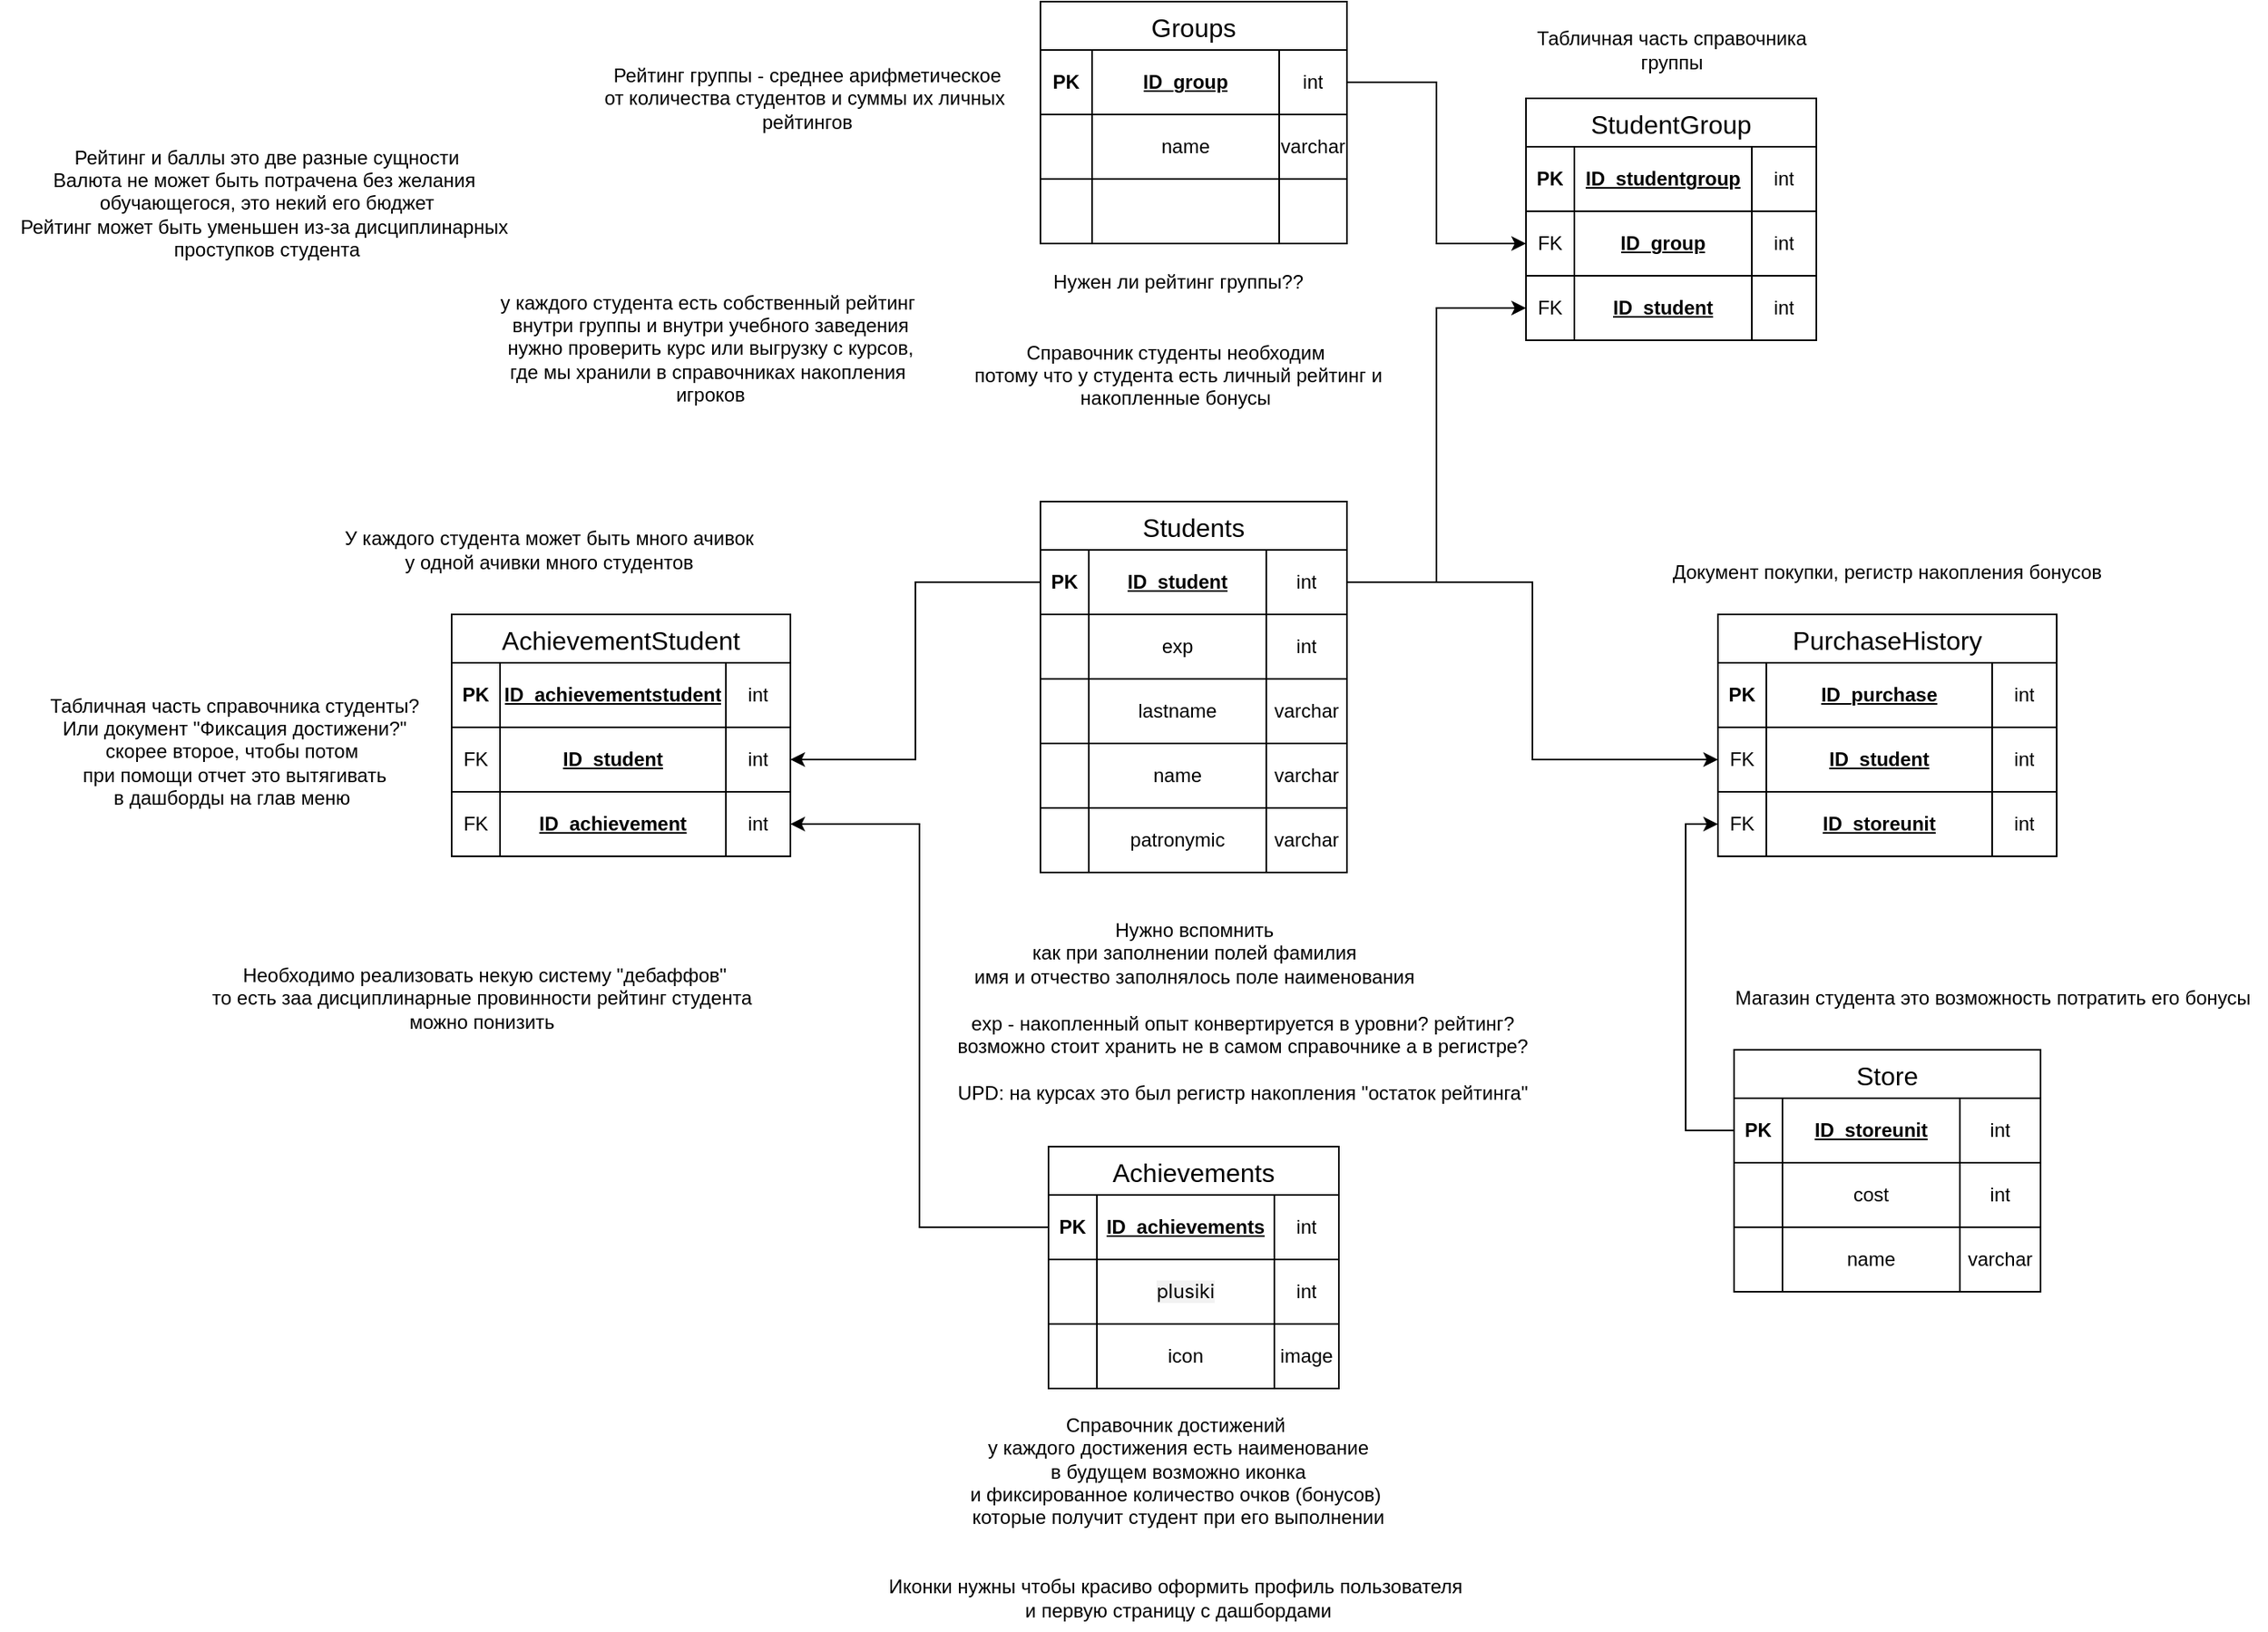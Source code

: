 <mxfile version="26.1.1">
  <diagram name="Страница — 1" id="zv6EUJRuTVwX0JuYf_Fp">
    <mxGraphModel dx="3043" dy="753" grid="1" gridSize="10" guides="1" tooltips="1" connect="1" arrows="1" fold="1" page="1" pageScale="1" pageWidth="827" pageHeight="1169" math="0" shadow="0">
      <root>
        <mxCell id="0" />
        <mxCell id="1" parent="0" />
        <mxCell id="H0oHp4eEpE__fPiEEaxZ-15" value="Нужен ли рейтинг группы??&lt;div&gt;&lt;br&gt;&lt;/div&gt;&lt;div&gt;&lt;br&gt;&lt;div&gt;Справочник студенты необходим&amp;nbsp;&lt;/div&gt;&lt;div&gt;потому что у студента есть личный рейтинг и&lt;/div&gt;&lt;div&gt;накопленные бонусы&amp;nbsp;&lt;/div&gt;&lt;/div&gt;" style="text;html=1;align=center;verticalAlign=middle;resizable=0;points=[];autosize=1;strokeColor=none;fillColor=none;" vertex="1" parent="1">
          <mxGeometry x="-980" y="210" width="280" height="100" as="geometry" />
        </mxCell>
        <mxCell id="H0oHp4eEpE__fPiEEaxZ-16" value="Нужно вспомнить&lt;br&gt;как при заполнении полей фамилия&lt;div&gt;имя и отчество заполнялось поле наименования&lt;/div&gt;" style="text;html=1;align=center;verticalAlign=middle;resizable=0;points=[];autosize=1;strokeColor=none;fillColor=none;" vertex="1" parent="1">
          <mxGeometry x="-980" y="610" width="300" height="60" as="geometry" />
        </mxCell>
        <mxCell id="H0oHp4eEpE__fPiEEaxZ-17" value="Справочник достижений&amp;nbsp;&lt;div&gt;у каждого достижения есть наименование&lt;br&gt;в будущем возможно иконка&lt;/div&gt;&lt;div&gt;и фиксированное количество очков (бонусов)&amp;nbsp;&lt;/div&gt;&lt;div&gt;которые получит студент при его выполнении&lt;/div&gt;&lt;div&gt;&lt;br&gt;&lt;/div&gt;&lt;div&gt;&lt;br&gt;&lt;/div&gt;&lt;div&gt;Иконки нужны чтобы красиво оформить профиль пользователя&amp;nbsp;&lt;br&gt;и первую страницу с дашбордами&lt;/div&gt;" style="text;html=1;align=center;verticalAlign=middle;resizable=0;points=[];autosize=1;strokeColor=none;fillColor=none;" vertex="1" parent="1">
          <mxGeometry x="-1030" y="920" width="380" height="140" as="geometry" />
        </mxCell>
        <mxCell id="H0oHp4eEpE__fPiEEaxZ-57" value="Students" style="shape=table;startSize=30;container=1;collapsible=0;childLayout=tableLayout;strokeColor=default;fontSize=16;" vertex="1" parent="1">
          <mxGeometry x="-925" y="360" width="190" height="230" as="geometry" />
        </mxCell>
        <mxCell id="H0oHp4eEpE__fPiEEaxZ-58" value="" style="shape=tableRow;horizontal=0;startSize=0;swimlaneHead=0;swimlaneBody=0;strokeColor=inherit;top=0;left=0;bottom=0;right=0;collapsible=0;dropTarget=0;fillColor=none;points=[[0,0.5],[1,0.5]];portConstraint=eastwest;fontSize=12;" vertex="1" parent="H0oHp4eEpE__fPiEEaxZ-57">
          <mxGeometry y="30" width="190" height="40" as="geometry" />
        </mxCell>
        <mxCell id="H0oHp4eEpE__fPiEEaxZ-59" value="&lt;span style=&quot;font-weight: 700;&quot;&gt;PK&lt;/span&gt;" style="shape=partialRectangle;html=1;whiteSpace=wrap;connectable=0;strokeColor=inherit;overflow=hidden;fillColor=none;top=0;left=0;bottom=0;right=0;pointerEvents=1;fontSize=12;" vertex="1" parent="H0oHp4eEpE__fPiEEaxZ-58">
          <mxGeometry width="30" height="40" as="geometry">
            <mxRectangle width="30" height="40" as="alternateBounds" />
          </mxGeometry>
        </mxCell>
        <mxCell id="H0oHp4eEpE__fPiEEaxZ-60" value="&lt;span style=&quot;font-weight: 700; text-align: left; text-decoration-line: underline;&quot;&gt;ID_student&lt;/span&gt;" style="shape=partialRectangle;html=1;whiteSpace=wrap;connectable=0;strokeColor=inherit;overflow=hidden;fillColor=none;top=0;left=0;bottom=0;right=0;pointerEvents=1;fontSize=12;" vertex="1" parent="H0oHp4eEpE__fPiEEaxZ-58">
          <mxGeometry x="30" width="110" height="40" as="geometry">
            <mxRectangle width="110" height="40" as="alternateBounds" />
          </mxGeometry>
        </mxCell>
        <mxCell id="H0oHp4eEpE__fPiEEaxZ-61" value="int" style="shape=partialRectangle;html=1;whiteSpace=wrap;connectable=0;strokeColor=inherit;overflow=hidden;fillColor=none;top=0;left=0;bottom=0;right=0;pointerEvents=1;fontSize=12;" vertex="1" parent="H0oHp4eEpE__fPiEEaxZ-58">
          <mxGeometry x="140" width="50" height="40" as="geometry">
            <mxRectangle width="50" height="40" as="alternateBounds" />
          </mxGeometry>
        </mxCell>
        <mxCell id="H0oHp4eEpE__fPiEEaxZ-62" value="" style="shape=tableRow;horizontal=0;startSize=0;swimlaneHead=0;swimlaneBody=0;strokeColor=inherit;top=0;left=0;bottom=0;right=0;collapsible=0;dropTarget=0;fillColor=none;points=[[0,0.5],[1,0.5]];portConstraint=eastwest;fontSize=12;" vertex="1" parent="H0oHp4eEpE__fPiEEaxZ-57">
          <mxGeometry y="70" width="190" height="40" as="geometry" />
        </mxCell>
        <mxCell id="H0oHp4eEpE__fPiEEaxZ-63" value="" style="shape=partialRectangle;html=1;whiteSpace=wrap;connectable=0;strokeColor=inherit;overflow=hidden;fillColor=none;top=0;left=0;bottom=0;right=0;pointerEvents=1;fontSize=12;" vertex="1" parent="H0oHp4eEpE__fPiEEaxZ-62">
          <mxGeometry width="30" height="40" as="geometry">
            <mxRectangle width="30" height="40" as="alternateBounds" />
          </mxGeometry>
        </mxCell>
        <mxCell id="H0oHp4eEpE__fPiEEaxZ-64" value="exp" style="shape=partialRectangle;html=1;whiteSpace=wrap;connectable=0;strokeColor=inherit;overflow=hidden;fillColor=none;top=0;left=0;bottom=0;right=0;pointerEvents=1;fontSize=12;" vertex="1" parent="H0oHp4eEpE__fPiEEaxZ-62">
          <mxGeometry x="30" width="110" height="40" as="geometry">
            <mxRectangle width="110" height="40" as="alternateBounds" />
          </mxGeometry>
        </mxCell>
        <mxCell id="H0oHp4eEpE__fPiEEaxZ-65" value="int" style="shape=partialRectangle;html=1;whiteSpace=wrap;connectable=0;strokeColor=inherit;overflow=hidden;fillColor=none;top=0;left=0;bottom=0;right=0;pointerEvents=1;fontSize=12;" vertex="1" parent="H0oHp4eEpE__fPiEEaxZ-62">
          <mxGeometry x="140" width="50" height="40" as="geometry">
            <mxRectangle width="50" height="40" as="alternateBounds" />
          </mxGeometry>
        </mxCell>
        <mxCell id="H0oHp4eEpE__fPiEEaxZ-66" value="" style="shape=tableRow;horizontal=0;startSize=0;swimlaneHead=0;swimlaneBody=0;strokeColor=inherit;top=0;left=0;bottom=0;right=0;collapsible=0;dropTarget=0;fillColor=none;points=[[0,0.5],[1,0.5]];portConstraint=eastwest;fontSize=12;" vertex="1" parent="H0oHp4eEpE__fPiEEaxZ-57">
          <mxGeometry y="110" width="190" height="40" as="geometry" />
        </mxCell>
        <mxCell id="H0oHp4eEpE__fPiEEaxZ-67" value="" style="shape=partialRectangle;html=1;whiteSpace=wrap;connectable=0;strokeColor=inherit;overflow=hidden;fillColor=none;top=0;left=0;bottom=0;right=0;pointerEvents=1;fontSize=12;" vertex="1" parent="H0oHp4eEpE__fPiEEaxZ-66">
          <mxGeometry width="30" height="40" as="geometry">
            <mxRectangle width="30" height="40" as="alternateBounds" />
          </mxGeometry>
        </mxCell>
        <mxCell id="H0oHp4eEpE__fPiEEaxZ-68" value="lastname" style="shape=partialRectangle;html=1;whiteSpace=wrap;connectable=0;strokeColor=inherit;overflow=hidden;fillColor=none;top=0;left=0;bottom=0;right=0;pointerEvents=1;fontSize=12;" vertex="1" parent="H0oHp4eEpE__fPiEEaxZ-66">
          <mxGeometry x="30" width="110" height="40" as="geometry">
            <mxRectangle width="110" height="40" as="alternateBounds" />
          </mxGeometry>
        </mxCell>
        <mxCell id="H0oHp4eEpE__fPiEEaxZ-69" value="varchar" style="shape=partialRectangle;html=1;whiteSpace=wrap;connectable=0;strokeColor=inherit;overflow=hidden;fillColor=none;top=0;left=0;bottom=0;right=0;pointerEvents=1;fontSize=12;" vertex="1" parent="H0oHp4eEpE__fPiEEaxZ-66">
          <mxGeometry x="140" width="50" height="40" as="geometry">
            <mxRectangle width="50" height="40" as="alternateBounds" />
          </mxGeometry>
        </mxCell>
        <mxCell id="H0oHp4eEpE__fPiEEaxZ-156" value="" style="shape=tableRow;horizontal=0;startSize=0;swimlaneHead=0;swimlaneBody=0;strokeColor=inherit;top=0;left=0;bottom=0;right=0;collapsible=0;dropTarget=0;fillColor=none;points=[[0,0.5],[1,0.5]];portConstraint=eastwest;fontSize=12;" vertex="1" parent="H0oHp4eEpE__fPiEEaxZ-57">
          <mxGeometry y="150" width="190" height="40" as="geometry" />
        </mxCell>
        <mxCell id="H0oHp4eEpE__fPiEEaxZ-157" value="" style="shape=partialRectangle;html=1;whiteSpace=wrap;connectable=0;strokeColor=inherit;overflow=hidden;fillColor=none;top=0;left=0;bottom=0;right=0;pointerEvents=1;fontSize=12;" vertex="1" parent="H0oHp4eEpE__fPiEEaxZ-156">
          <mxGeometry width="30" height="40" as="geometry">
            <mxRectangle width="30" height="40" as="alternateBounds" />
          </mxGeometry>
        </mxCell>
        <mxCell id="H0oHp4eEpE__fPiEEaxZ-158" value="name" style="shape=partialRectangle;html=1;whiteSpace=wrap;connectable=0;strokeColor=inherit;overflow=hidden;fillColor=none;top=0;left=0;bottom=0;right=0;pointerEvents=1;fontSize=12;" vertex="1" parent="H0oHp4eEpE__fPiEEaxZ-156">
          <mxGeometry x="30" width="110" height="40" as="geometry">
            <mxRectangle width="110" height="40" as="alternateBounds" />
          </mxGeometry>
        </mxCell>
        <mxCell id="H0oHp4eEpE__fPiEEaxZ-159" value="varchar" style="shape=partialRectangle;html=1;whiteSpace=wrap;connectable=0;strokeColor=inherit;overflow=hidden;fillColor=none;top=0;left=0;bottom=0;right=0;pointerEvents=1;fontSize=12;" vertex="1" parent="H0oHp4eEpE__fPiEEaxZ-156">
          <mxGeometry x="140" width="50" height="40" as="geometry">
            <mxRectangle width="50" height="40" as="alternateBounds" />
          </mxGeometry>
        </mxCell>
        <mxCell id="H0oHp4eEpE__fPiEEaxZ-177" value="" style="shape=tableRow;horizontal=0;startSize=0;swimlaneHead=0;swimlaneBody=0;strokeColor=inherit;top=0;left=0;bottom=0;right=0;collapsible=0;dropTarget=0;fillColor=none;points=[[0,0.5],[1,0.5]];portConstraint=eastwest;fontSize=12;" vertex="1" parent="H0oHp4eEpE__fPiEEaxZ-57">
          <mxGeometry y="190" width="190" height="40" as="geometry" />
        </mxCell>
        <mxCell id="H0oHp4eEpE__fPiEEaxZ-178" value="" style="shape=partialRectangle;html=1;whiteSpace=wrap;connectable=0;strokeColor=inherit;overflow=hidden;fillColor=none;top=0;left=0;bottom=0;right=0;pointerEvents=1;fontSize=12;" vertex="1" parent="H0oHp4eEpE__fPiEEaxZ-177">
          <mxGeometry width="30" height="40" as="geometry">
            <mxRectangle width="30" height="40" as="alternateBounds" />
          </mxGeometry>
        </mxCell>
        <mxCell id="H0oHp4eEpE__fPiEEaxZ-179" value="patronymic" style="shape=partialRectangle;html=1;whiteSpace=wrap;connectable=0;strokeColor=inherit;overflow=hidden;fillColor=none;top=0;left=0;bottom=0;right=0;pointerEvents=1;fontSize=12;" vertex="1" parent="H0oHp4eEpE__fPiEEaxZ-177">
          <mxGeometry x="30" width="110" height="40" as="geometry">
            <mxRectangle width="110" height="40" as="alternateBounds" />
          </mxGeometry>
        </mxCell>
        <mxCell id="H0oHp4eEpE__fPiEEaxZ-180" value="varchar" style="shape=partialRectangle;html=1;whiteSpace=wrap;connectable=0;strokeColor=inherit;overflow=hidden;fillColor=none;top=0;left=0;bottom=0;right=0;pointerEvents=1;fontSize=12;" vertex="1" parent="H0oHp4eEpE__fPiEEaxZ-177">
          <mxGeometry x="140" width="50" height="40" as="geometry">
            <mxRectangle width="50" height="40" as="alternateBounds" />
          </mxGeometry>
        </mxCell>
        <mxCell id="H0oHp4eEpE__fPiEEaxZ-74" value="Groups" style="shape=table;startSize=30;container=1;collapsible=0;childLayout=tableLayout;strokeColor=default;fontSize=16;" vertex="1" parent="1">
          <mxGeometry x="-925" y="50" width="190" height="150" as="geometry" />
        </mxCell>
        <mxCell id="H0oHp4eEpE__fPiEEaxZ-75" value="" style="shape=tableRow;horizontal=0;startSize=0;swimlaneHead=0;swimlaneBody=0;strokeColor=inherit;top=0;left=0;bottom=0;right=0;collapsible=0;dropTarget=0;fillColor=none;points=[[0,0.5],[1,0.5]];portConstraint=eastwest;fontSize=12;" vertex="1" parent="H0oHp4eEpE__fPiEEaxZ-74">
          <mxGeometry y="30" width="190" height="40" as="geometry" />
        </mxCell>
        <mxCell id="H0oHp4eEpE__fPiEEaxZ-76" value="&lt;span style=&quot;font-weight: 700;&quot;&gt;PK&lt;/span&gt;" style="shape=partialRectangle;html=1;whiteSpace=wrap;connectable=0;strokeColor=inherit;overflow=hidden;fillColor=none;top=0;left=0;bottom=0;right=0;pointerEvents=1;fontSize=12;" vertex="1" parent="H0oHp4eEpE__fPiEEaxZ-75">
          <mxGeometry width="32" height="40" as="geometry">
            <mxRectangle width="32" height="40" as="alternateBounds" />
          </mxGeometry>
        </mxCell>
        <mxCell id="H0oHp4eEpE__fPiEEaxZ-77" value="&lt;span style=&quot;font-weight: 700; text-align: left; text-decoration-line: underline;&quot;&gt;ID_&lt;/span&gt;&lt;span&gt;&lt;b&gt;&lt;u&gt;group&lt;/u&gt;&lt;/b&gt;&lt;/span&gt;" style="shape=partialRectangle;html=1;whiteSpace=wrap;connectable=0;strokeColor=inherit;overflow=hidden;fillColor=none;top=0;left=0;bottom=0;right=0;pointerEvents=1;fontSize=12;" vertex="1" parent="H0oHp4eEpE__fPiEEaxZ-75">
          <mxGeometry x="32" width="116" height="40" as="geometry">
            <mxRectangle width="116" height="40" as="alternateBounds" />
          </mxGeometry>
        </mxCell>
        <mxCell id="H0oHp4eEpE__fPiEEaxZ-78" value="int" style="shape=partialRectangle;html=1;whiteSpace=wrap;connectable=0;strokeColor=inherit;overflow=hidden;fillColor=none;top=0;left=0;bottom=0;right=0;pointerEvents=1;fontSize=12;" vertex="1" parent="H0oHp4eEpE__fPiEEaxZ-75">
          <mxGeometry x="148" width="42" height="40" as="geometry">
            <mxRectangle width="42" height="40" as="alternateBounds" />
          </mxGeometry>
        </mxCell>
        <mxCell id="H0oHp4eEpE__fPiEEaxZ-79" value="" style="shape=tableRow;horizontal=0;startSize=0;swimlaneHead=0;swimlaneBody=0;strokeColor=inherit;top=0;left=0;bottom=0;right=0;collapsible=0;dropTarget=0;fillColor=none;points=[[0,0.5],[1,0.5]];portConstraint=eastwest;fontSize=12;" vertex="1" parent="H0oHp4eEpE__fPiEEaxZ-74">
          <mxGeometry y="70" width="190" height="40" as="geometry" />
        </mxCell>
        <mxCell id="H0oHp4eEpE__fPiEEaxZ-80" value="" style="shape=partialRectangle;html=1;whiteSpace=wrap;connectable=0;strokeColor=inherit;overflow=hidden;fillColor=none;top=0;left=0;bottom=0;right=0;pointerEvents=1;fontSize=12;" vertex="1" parent="H0oHp4eEpE__fPiEEaxZ-79">
          <mxGeometry width="32" height="40" as="geometry">
            <mxRectangle width="32" height="40" as="alternateBounds" />
          </mxGeometry>
        </mxCell>
        <mxCell id="H0oHp4eEpE__fPiEEaxZ-81" value="name" style="shape=partialRectangle;html=1;whiteSpace=wrap;connectable=0;strokeColor=inherit;overflow=hidden;fillColor=none;top=0;left=0;bottom=0;right=0;pointerEvents=1;fontSize=12;" vertex="1" parent="H0oHp4eEpE__fPiEEaxZ-79">
          <mxGeometry x="32" width="116" height="40" as="geometry">
            <mxRectangle width="116" height="40" as="alternateBounds" />
          </mxGeometry>
        </mxCell>
        <mxCell id="H0oHp4eEpE__fPiEEaxZ-82" value="varchar" style="shape=partialRectangle;html=1;whiteSpace=wrap;connectable=0;strokeColor=inherit;overflow=hidden;fillColor=none;top=0;left=0;bottom=0;right=0;pointerEvents=1;fontSize=12;" vertex="1" parent="H0oHp4eEpE__fPiEEaxZ-79">
          <mxGeometry x="148" width="42" height="40" as="geometry">
            <mxRectangle width="42" height="40" as="alternateBounds" />
          </mxGeometry>
        </mxCell>
        <mxCell id="H0oHp4eEpE__fPiEEaxZ-83" value="" style="shape=tableRow;horizontal=0;startSize=0;swimlaneHead=0;swimlaneBody=0;strokeColor=inherit;top=0;left=0;bottom=0;right=0;collapsible=0;dropTarget=0;fillColor=none;points=[[0,0.5],[1,0.5]];portConstraint=eastwest;fontSize=12;" vertex="1" parent="H0oHp4eEpE__fPiEEaxZ-74">
          <mxGeometry y="110" width="190" height="40" as="geometry" />
        </mxCell>
        <mxCell id="H0oHp4eEpE__fPiEEaxZ-84" value="" style="shape=partialRectangle;html=1;whiteSpace=wrap;connectable=0;strokeColor=inherit;overflow=hidden;fillColor=none;top=0;left=0;bottom=0;right=0;pointerEvents=1;fontSize=12;" vertex="1" parent="H0oHp4eEpE__fPiEEaxZ-83">
          <mxGeometry width="32" height="40" as="geometry">
            <mxRectangle width="32" height="40" as="alternateBounds" />
          </mxGeometry>
        </mxCell>
        <mxCell id="H0oHp4eEpE__fPiEEaxZ-85" value="" style="shape=partialRectangle;html=1;whiteSpace=wrap;connectable=0;strokeColor=inherit;overflow=hidden;fillColor=none;top=0;left=0;bottom=0;right=0;pointerEvents=1;fontSize=12;" vertex="1" parent="H0oHp4eEpE__fPiEEaxZ-83">
          <mxGeometry x="32" width="116" height="40" as="geometry">
            <mxRectangle width="116" height="40" as="alternateBounds" />
          </mxGeometry>
        </mxCell>
        <mxCell id="H0oHp4eEpE__fPiEEaxZ-86" value="" style="shape=partialRectangle;html=1;whiteSpace=wrap;connectable=0;strokeColor=inherit;overflow=hidden;fillColor=none;top=0;left=0;bottom=0;right=0;pointerEvents=1;fontSize=12;" vertex="1" parent="H0oHp4eEpE__fPiEEaxZ-83">
          <mxGeometry x="148" width="42" height="40" as="geometry">
            <mxRectangle width="42" height="40" as="alternateBounds" />
          </mxGeometry>
        </mxCell>
        <mxCell id="H0oHp4eEpE__fPiEEaxZ-88" value="StudentGroup" style="shape=table;startSize=30;container=1;collapsible=0;childLayout=tableLayout;strokeColor=default;fontSize=16;" vertex="1" parent="1">
          <mxGeometry x="-624" y="110" width="180" height="150" as="geometry" />
        </mxCell>
        <mxCell id="H0oHp4eEpE__fPiEEaxZ-89" value="" style="shape=tableRow;horizontal=0;startSize=0;swimlaneHead=0;swimlaneBody=0;strokeColor=inherit;top=0;left=0;bottom=0;right=0;collapsible=0;dropTarget=0;fillColor=none;points=[[0,0.5],[1,0.5]];portConstraint=eastwest;fontSize=12;" vertex="1" parent="H0oHp4eEpE__fPiEEaxZ-88">
          <mxGeometry y="30" width="180" height="40" as="geometry" />
        </mxCell>
        <mxCell id="H0oHp4eEpE__fPiEEaxZ-90" value="&lt;span style=&quot;font-weight: 700;&quot;&gt;PK&lt;/span&gt;" style="shape=partialRectangle;html=1;whiteSpace=wrap;connectable=0;strokeColor=inherit;overflow=hidden;fillColor=none;top=0;left=0;bottom=0;right=0;pointerEvents=1;fontSize=12;" vertex="1" parent="H0oHp4eEpE__fPiEEaxZ-89">
          <mxGeometry width="30" height="40" as="geometry">
            <mxRectangle width="30" height="40" as="alternateBounds" />
          </mxGeometry>
        </mxCell>
        <mxCell id="H0oHp4eEpE__fPiEEaxZ-91" value="&lt;span style=&quot;font-weight: 700; text-align: left; text-decoration-line: underline;&quot;&gt;ID_student&lt;/span&gt;&lt;span&gt;&lt;b&gt;&lt;u&gt;group&lt;/u&gt;&lt;/b&gt;&lt;/span&gt;" style="shape=partialRectangle;html=1;whiteSpace=wrap;connectable=0;strokeColor=inherit;overflow=hidden;fillColor=none;top=0;left=0;bottom=0;right=0;pointerEvents=1;fontSize=12;" vertex="1" parent="H0oHp4eEpE__fPiEEaxZ-89">
          <mxGeometry x="30" width="110" height="40" as="geometry">
            <mxRectangle width="110" height="40" as="alternateBounds" />
          </mxGeometry>
        </mxCell>
        <mxCell id="H0oHp4eEpE__fPiEEaxZ-92" value="int" style="shape=partialRectangle;html=1;whiteSpace=wrap;connectable=0;strokeColor=inherit;overflow=hidden;fillColor=none;top=0;left=0;bottom=0;right=0;pointerEvents=1;fontSize=12;" vertex="1" parent="H0oHp4eEpE__fPiEEaxZ-89">
          <mxGeometry x="140" width="40" height="40" as="geometry">
            <mxRectangle width="40" height="40" as="alternateBounds" />
          </mxGeometry>
        </mxCell>
        <mxCell id="H0oHp4eEpE__fPiEEaxZ-93" value="" style="shape=tableRow;horizontal=0;startSize=0;swimlaneHead=0;swimlaneBody=0;strokeColor=inherit;top=0;left=0;bottom=0;right=0;collapsible=0;dropTarget=0;fillColor=none;points=[[0,0.5],[1,0.5]];portConstraint=eastwest;fontSize=12;" vertex="1" parent="H0oHp4eEpE__fPiEEaxZ-88">
          <mxGeometry y="70" width="180" height="40" as="geometry" />
        </mxCell>
        <mxCell id="H0oHp4eEpE__fPiEEaxZ-94" value="FK" style="shape=partialRectangle;html=1;whiteSpace=wrap;connectable=0;strokeColor=inherit;overflow=hidden;fillColor=none;top=0;left=0;bottom=0;right=0;pointerEvents=1;fontSize=12;" vertex="1" parent="H0oHp4eEpE__fPiEEaxZ-93">
          <mxGeometry width="30" height="40" as="geometry">
            <mxRectangle width="30" height="40" as="alternateBounds" />
          </mxGeometry>
        </mxCell>
        <mxCell id="H0oHp4eEpE__fPiEEaxZ-95" value="&lt;span style=&quot;text-decoration-line: underline; font-weight: 700; text-align: left;&quot;&gt;ID_&lt;/span&gt;&lt;span&gt;&lt;b&gt;&lt;u&gt;group&lt;/u&gt;&lt;/b&gt;&lt;/span&gt;" style="shape=partialRectangle;html=1;whiteSpace=wrap;connectable=0;strokeColor=inherit;overflow=hidden;fillColor=none;top=0;left=0;bottom=0;right=0;pointerEvents=1;fontSize=12;" vertex="1" parent="H0oHp4eEpE__fPiEEaxZ-93">
          <mxGeometry x="30" width="110" height="40" as="geometry">
            <mxRectangle width="110" height="40" as="alternateBounds" />
          </mxGeometry>
        </mxCell>
        <mxCell id="H0oHp4eEpE__fPiEEaxZ-96" value="int" style="shape=partialRectangle;html=1;whiteSpace=wrap;connectable=0;strokeColor=inherit;overflow=hidden;fillColor=none;top=0;left=0;bottom=0;right=0;pointerEvents=1;fontSize=12;" vertex="1" parent="H0oHp4eEpE__fPiEEaxZ-93">
          <mxGeometry x="140" width="40" height="40" as="geometry">
            <mxRectangle width="40" height="40" as="alternateBounds" />
          </mxGeometry>
        </mxCell>
        <mxCell id="H0oHp4eEpE__fPiEEaxZ-97" value="" style="shape=tableRow;horizontal=0;startSize=0;swimlaneHead=0;swimlaneBody=0;strokeColor=inherit;top=0;left=0;bottom=0;right=0;collapsible=0;dropTarget=0;fillColor=none;points=[[0,0.5],[1,0.5]];portConstraint=eastwest;fontSize=12;" vertex="1" parent="H0oHp4eEpE__fPiEEaxZ-88">
          <mxGeometry y="110" width="180" height="40" as="geometry" />
        </mxCell>
        <mxCell id="H0oHp4eEpE__fPiEEaxZ-98" value="FK" style="shape=partialRectangle;html=1;whiteSpace=wrap;connectable=0;strokeColor=inherit;overflow=hidden;fillColor=none;top=0;left=0;bottom=0;right=0;pointerEvents=1;fontSize=12;" vertex="1" parent="H0oHp4eEpE__fPiEEaxZ-97">
          <mxGeometry width="30" height="40" as="geometry">
            <mxRectangle width="30" height="40" as="alternateBounds" />
          </mxGeometry>
        </mxCell>
        <mxCell id="H0oHp4eEpE__fPiEEaxZ-99" value="&lt;span style=&quot;font-weight: 700; text-align: left; text-decoration-line: underline;&quot;&gt;ID_student&lt;/span&gt;" style="shape=partialRectangle;html=1;whiteSpace=wrap;connectable=0;strokeColor=inherit;overflow=hidden;fillColor=none;top=0;left=0;bottom=0;right=0;pointerEvents=1;fontSize=12;" vertex="1" parent="H0oHp4eEpE__fPiEEaxZ-97">
          <mxGeometry x="30" width="110" height="40" as="geometry">
            <mxRectangle width="110" height="40" as="alternateBounds" />
          </mxGeometry>
        </mxCell>
        <mxCell id="H0oHp4eEpE__fPiEEaxZ-100" value="int" style="shape=partialRectangle;html=1;whiteSpace=wrap;connectable=0;strokeColor=inherit;overflow=hidden;fillColor=none;top=0;left=0;bottom=0;right=0;pointerEvents=1;fontSize=12;" vertex="1" parent="H0oHp4eEpE__fPiEEaxZ-97">
          <mxGeometry x="140" width="40" height="40" as="geometry">
            <mxRectangle width="40" height="40" as="alternateBounds" />
          </mxGeometry>
        </mxCell>
        <mxCell id="H0oHp4eEpE__fPiEEaxZ-102" value="Achievements" style="shape=table;startSize=30;container=1;collapsible=0;childLayout=tableLayout;strokeColor=default;fontSize=16;" vertex="1" parent="1">
          <mxGeometry x="-920" y="760" width="180" height="150" as="geometry" />
        </mxCell>
        <mxCell id="H0oHp4eEpE__fPiEEaxZ-103" value="" style="shape=tableRow;horizontal=0;startSize=0;swimlaneHead=0;swimlaneBody=0;strokeColor=inherit;top=0;left=0;bottom=0;right=0;collapsible=0;dropTarget=0;fillColor=none;points=[[0,0.5],[1,0.5]];portConstraint=eastwest;fontSize=12;" vertex="1" parent="H0oHp4eEpE__fPiEEaxZ-102">
          <mxGeometry y="30" width="180" height="40" as="geometry" />
        </mxCell>
        <mxCell id="H0oHp4eEpE__fPiEEaxZ-104" value="&lt;span style=&quot;font-weight: 700;&quot;&gt;PK&lt;/span&gt;" style="shape=partialRectangle;html=1;whiteSpace=wrap;connectable=0;strokeColor=inherit;overflow=hidden;fillColor=none;top=0;left=0;bottom=0;right=0;pointerEvents=1;fontSize=12;" vertex="1" parent="H0oHp4eEpE__fPiEEaxZ-103">
          <mxGeometry width="30" height="40" as="geometry">
            <mxRectangle width="30" height="40" as="alternateBounds" />
          </mxGeometry>
        </mxCell>
        <mxCell id="H0oHp4eEpE__fPiEEaxZ-105" value="&lt;span style=&quot;font-weight: 700; text-align: left; text-decoration-line: underline;&quot;&gt;ID_achievements&lt;/span&gt;" style="shape=partialRectangle;html=1;whiteSpace=wrap;connectable=0;strokeColor=inherit;overflow=hidden;fillColor=none;top=0;left=0;bottom=0;right=0;pointerEvents=1;fontSize=12;" vertex="1" parent="H0oHp4eEpE__fPiEEaxZ-103">
          <mxGeometry x="30" width="110" height="40" as="geometry">
            <mxRectangle width="110" height="40" as="alternateBounds" />
          </mxGeometry>
        </mxCell>
        <mxCell id="H0oHp4eEpE__fPiEEaxZ-106" value="int" style="shape=partialRectangle;html=1;whiteSpace=wrap;connectable=0;strokeColor=inherit;overflow=hidden;fillColor=none;top=0;left=0;bottom=0;right=0;pointerEvents=1;fontSize=12;" vertex="1" parent="H0oHp4eEpE__fPiEEaxZ-103">
          <mxGeometry x="140" width="40" height="40" as="geometry">
            <mxRectangle width="40" height="40" as="alternateBounds" />
          </mxGeometry>
        </mxCell>
        <mxCell id="H0oHp4eEpE__fPiEEaxZ-107" value="" style="shape=tableRow;horizontal=0;startSize=0;swimlaneHead=0;swimlaneBody=0;strokeColor=inherit;top=0;left=0;bottom=0;right=0;collapsible=0;dropTarget=0;fillColor=none;points=[[0,0.5],[1,0.5]];portConstraint=eastwest;fontSize=12;" vertex="1" parent="H0oHp4eEpE__fPiEEaxZ-102">
          <mxGeometry y="70" width="180" height="40" as="geometry" />
        </mxCell>
        <mxCell id="H0oHp4eEpE__fPiEEaxZ-108" value="" style="shape=partialRectangle;html=1;whiteSpace=wrap;connectable=0;strokeColor=inherit;overflow=hidden;fillColor=none;top=0;left=0;bottom=0;right=0;pointerEvents=1;fontSize=12;" vertex="1" parent="H0oHp4eEpE__fPiEEaxZ-107">
          <mxGeometry width="30" height="40" as="geometry">
            <mxRectangle width="30" height="40" as="alternateBounds" />
          </mxGeometry>
        </mxCell>
        <mxCell id="H0oHp4eEpE__fPiEEaxZ-109" value="&lt;span style=&quot;font-family: &amp;quot;YS Text&amp;quot;, -apple-system, BlinkMacSystemFont, Arial, Helvetica, sans-serif; text-align: start; white-space-collapse: preserve; background-color: rgba(0, 0, 0, 0.05);&quot;&gt;plusiki&lt;/span&gt;" style="shape=partialRectangle;html=1;whiteSpace=wrap;connectable=0;strokeColor=inherit;overflow=hidden;fillColor=none;top=0;left=0;bottom=0;right=0;pointerEvents=1;fontSize=12;" vertex="1" parent="H0oHp4eEpE__fPiEEaxZ-107">
          <mxGeometry x="30" width="110" height="40" as="geometry">
            <mxRectangle width="110" height="40" as="alternateBounds" />
          </mxGeometry>
        </mxCell>
        <mxCell id="H0oHp4eEpE__fPiEEaxZ-110" value="int" style="shape=partialRectangle;html=1;whiteSpace=wrap;connectable=0;strokeColor=inherit;overflow=hidden;fillColor=none;top=0;left=0;bottom=0;right=0;pointerEvents=1;fontSize=12;" vertex="1" parent="H0oHp4eEpE__fPiEEaxZ-107">
          <mxGeometry x="140" width="40" height="40" as="geometry">
            <mxRectangle width="40" height="40" as="alternateBounds" />
          </mxGeometry>
        </mxCell>
        <mxCell id="H0oHp4eEpE__fPiEEaxZ-111" value="" style="shape=tableRow;horizontal=0;startSize=0;swimlaneHead=0;swimlaneBody=0;strokeColor=inherit;top=0;left=0;bottom=0;right=0;collapsible=0;dropTarget=0;fillColor=none;points=[[0,0.5],[1,0.5]];portConstraint=eastwest;fontSize=12;" vertex="1" parent="H0oHp4eEpE__fPiEEaxZ-102">
          <mxGeometry y="110" width="180" height="40" as="geometry" />
        </mxCell>
        <mxCell id="H0oHp4eEpE__fPiEEaxZ-112" value="" style="shape=partialRectangle;html=1;whiteSpace=wrap;connectable=0;strokeColor=inherit;overflow=hidden;fillColor=none;top=0;left=0;bottom=0;right=0;pointerEvents=1;fontSize=12;" vertex="1" parent="H0oHp4eEpE__fPiEEaxZ-111">
          <mxGeometry width="30" height="40" as="geometry">
            <mxRectangle width="30" height="40" as="alternateBounds" />
          </mxGeometry>
        </mxCell>
        <mxCell id="H0oHp4eEpE__fPiEEaxZ-113" value="icon" style="shape=partialRectangle;html=1;whiteSpace=wrap;connectable=0;strokeColor=inherit;overflow=hidden;fillColor=none;top=0;left=0;bottom=0;right=0;pointerEvents=1;fontSize=12;" vertex="1" parent="H0oHp4eEpE__fPiEEaxZ-111">
          <mxGeometry x="30" width="110" height="40" as="geometry">
            <mxRectangle width="110" height="40" as="alternateBounds" />
          </mxGeometry>
        </mxCell>
        <mxCell id="H0oHp4eEpE__fPiEEaxZ-114" value="image" style="shape=partialRectangle;html=1;whiteSpace=wrap;connectable=0;strokeColor=inherit;overflow=hidden;fillColor=none;top=0;left=0;bottom=0;right=0;pointerEvents=1;fontSize=12;" vertex="1" parent="H0oHp4eEpE__fPiEEaxZ-111">
          <mxGeometry x="140" width="40" height="40" as="geometry">
            <mxRectangle width="40" height="40" as="alternateBounds" />
          </mxGeometry>
        </mxCell>
        <mxCell id="H0oHp4eEpE__fPiEEaxZ-115" style="edgeStyle=orthogonalEdgeStyle;rounded=0;orthogonalLoop=1;jettySize=auto;html=1;exitX=1;exitY=0.5;exitDx=0;exitDy=0;entryX=0;entryY=0.5;entryDx=0;entryDy=0;" edge="1" parent="1" source="H0oHp4eEpE__fPiEEaxZ-58" target="H0oHp4eEpE__fPiEEaxZ-97">
          <mxGeometry relative="1" as="geometry" />
        </mxCell>
        <mxCell id="H0oHp4eEpE__fPiEEaxZ-116" style="edgeStyle=orthogonalEdgeStyle;rounded=0;orthogonalLoop=1;jettySize=auto;html=1;exitX=1;exitY=0.5;exitDx=0;exitDy=0;entryX=0;entryY=0.5;entryDx=0;entryDy=0;" edge="1" parent="1" source="H0oHp4eEpE__fPiEEaxZ-75" target="H0oHp4eEpE__fPiEEaxZ-93">
          <mxGeometry relative="1" as="geometry" />
        </mxCell>
        <mxCell id="H0oHp4eEpE__fPiEEaxZ-117" value="AchievementStudent" style="shape=table;startSize=30;container=1;collapsible=0;childLayout=tableLayout;strokeColor=default;fontSize=16;" vertex="1" parent="1">
          <mxGeometry x="-1290" y="430" width="210" height="150" as="geometry" />
        </mxCell>
        <mxCell id="H0oHp4eEpE__fPiEEaxZ-118" value="" style="shape=tableRow;horizontal=0;startSize=0;swimlaneHead=0;swimlaneBody=0;strokeColor=inherit;top=0;left=0;bottom=0;right=0;collapsible=0;dropTarget=0;fillColor=none;points=[[0,0.5],[1,0.5]];portConstraint=eastwest;fontSize=12;" vertex="1" parent="H0oHp4eEpE__fPiEEaxZ-117">
          <mxGeometry y="30" width="210" height="40" as="geometry" />
        </mxCell>
        <mxCell id="H0oHp4eEpE__fPiEEaxZ-119" value="&lt;span style=&quot;font-weight: 700;&quot;&gt;PK&lt;/span&gt;" style="shape=partialRectangle;html=1;whiteSpace=wrap;connectable=0;strokeColor=inherit;overflow=hidden;fillColor=none;top=0;left=0;bottom=0;right=0;pointerEvents=1;fontSize=12;" vertex="1" parent="H0oHp4eEpE__fPiEEaxZ-118">
          <mxGeometry width="30" height="40" as="geometry">
            <mxRectangle width="30" height="40" as="alternateBounds" />
          </mxGeometry>
        </mxCell>
        <mxCell id="H0oHp4eEpE__fPiEEaxZ-120" value="&lt;span style=&quot;font-weight: 700; text-align: left; text-decoration-line: underline;&quot;&gt;ID_achievementstudent&lt;/span&gt;" style="shape=partialRectangle;html=1;whiteSpace=wrap;connectable=0;strokeColor=inherit;overflow=hidden;fillColor=none;top=0;left=0;bottom=0;right=0;pointerEvents=1;fontSize=12;" vertex="1" parent="H0oHp4eEpE__fPiEEaxZ-118">
          <mxGeometry x="30" width="140" height="40" as="geometry">
            <mxRectangle width="140" height="40" as="alternateBounds" />
          </mxGeometry>
        </mxCell>
        <mxCell id="H0oHp4eEpE__fPiEEaxZ-121" value="int" style="shape=partialRectangle;html=1;whiteSpace=wrap;connectable=0;strokeColor=inherit;overflow=hidden;fillColor=none;top=0;left=0;bottom=0;right=0;pointerEvents=1;fontSize=12;" vertex="1" parent="H0oHp4eEpE__fPiEEaxZ-118">
          <mxGeometry x="170" width="40" height="40" as="geometry">
            <mxRectangle width="40" height="40" as="alternateBounds" />
          </mxGeometry>
        </mxCell>
        <mxCell id="H0oHp4eEpE__fPiEEaxZ-122" value="" style="shape=tableRow;horizontal=0;startSize=0;swimlaneHead=0;swimlaneBody=0;strokeColor=inherit;top=0;left=0;bottom=0;right=0;collapsible=0;dropTarget=0;fillColor=none;points=[[0,0.5],[1,0.5]];portConstraint=eastwest;fontSize=12;" vertex="1" parent="H0oHp4eEpE__fPiEEaxZ-117">
          <mxGeometry y="70" width="210" height="40" as="geometry" />
        </mxCell>
        <mxCell id="H0oHp4eEpE__fPiEEaxZ-123" value="FK" style="shape=partialRectangle;html=1;whiteSpace=wrap;connectable=0;strokeColor=inherit;overflow=hidden;fillColor=none;top=0;left=0;bottom=0;right=0;pointerEvents=1;fontSize=12;" vertex="1" parent="H0oHp4eEpE__fPiEEaxZ-122">
          <mxGeometry width="30" height="40" as="geometry">
            <mxRectangle width="30" height="40" as="alternateBounds" />
          </mxGeometry>
        </mxCell>
        <mxCell id="H0oHp4eEpE__fPiEEaxZ-124" value="&lt;span style=&quot;font-weight: 700; text-align: left; text-decoration-line: underline;&quot;&gt;ID_student&lt;/span&gt;" style="shape=partialRectangle;html=1;whiteSpace=wrap;connectable=0;strokeColor=inherit;overflow=hidden;fillColor=none;top=0;left=0;bottom=0;right=0;pointerEvents=1;fontSize=12;" vertex="1" parent="H0oHp4eEpE__fPiEEaxZ-122">
          <mxGeometry x="30" width="140" height="40" as="geometry">
            <mxRectangle width="140" height="40" as="alternateBounds" />
          </mxGeometry>
        </mxCell>
        <mxCell id="H0oHp4eEpE__fPiEEaxZ-125" value="int" style="shape=partialRectangle;html=1;whiteSpace=wrap;connectable=0;strokeColor=inherit;overflow=hidden;fillColor=none;top=0;left=0;bottom=0;right=0;pointerEvents=1;fontSize=12;" vertex="1" parent="H0oHp4eEpE__fPiEEaxZ-122">
          <mxGeometry x="170" width="40" height="40" as="geometry">
            <mxRectangle width="40" height="40" as="alternateBounds" />
          </mxGeometry>
        </mxCell>
        <mxCell id="H0oHp4eEpE__fPiEEaxZ-126" value="" style="shape=tableRow;horizontal=0;startSize=0;swimlaneHead=0;swimlaneBody=0;strokeColor=inherit;top=0;left=0;bottom=0;right=0;collapsible=0;dropTarget=0;fillColor=none;points=[[0,0.5],[1,0.5]];portConstraint=eastwest;fontSize=12;" vertex="1" parent="H0oHp4eEpE__fPiEEaxZ-117">
          <mxGeometry y="110" width="210" height="40" as="geometry" />
        </mxCell>
        <mxCell id="H0oHp4eEpE__fPiEEaxZ-127" value="FK" style="shape=partialRectangle;html=1;whiteSpace=wrap;connectable=0;strokeColor=inherit;overflow=hidden;fillColor=none;top=0;left=0;bottom=0;right=0;pointerEvents=1;fontSize=12;" vertex="1" parent="H0oHp4eEpE__fPiEEaxZ-126">
          <mxGeometry width="30" height="40" as="geometry">
            <mxRectangle width="30" height="40" as="alternateBounds" />
          </mxGeometry>
        </mxCell>
        <mxCell id="H0oHp4eEpE__fPiEEaxZ-128" value="&lt;span style=&quot;font-weight: 700; text-align: left; text-decoration-line: underline;&quot;&gt;ID_achievement&lt;/span&gt;" style="shape=partialRectangle;html=1;whiteSpace=wrap;connectable=0;strokeColor=inherit;overflow=hidden;fillColor=none;top=0;left=0;bottom=0;right=0;pointerEvents=1;fontSize=12;" vertex="1" parent="H0oHp4eEpE__fPiEEaxZ-126">
          <mxGeometry x="30" width="140" height="40" as="geometry">
            <mxRectangle width="140" height="40" as="alternateBounds" />
          </mxGeometry>
        </mxCell>
        <mxCell id="H0oHp4eEpE__fPiEEaxZ-129" value="int" style="shape=partialRectangle;html=1;whiteSpace=wrap;connectable=0;strokeColor=inherit;overflow=hidden;fillColor=none;top=0;left=0;bottom=0;right=0;pointerEvents=1;fontSize=12;" vertex="1" parent="H0oHp4eEpE__fPiEEaxZ-126">
          <mxGeometry x="170" width="40" height="40" as="geometry">
            <mxRectangle width="40" height="40" as="alternateBounds" />
          </mxGeometry>
        </mxCell>
        <mxCell id="H0oHp4eEpE__fPiEEaxZ-130" style="edgeStyle=orthogonalEdgeStyle;rounded=0;orthogonalLoop=1;jettySize=auto;html=1;exitX=0;exitY=0.5;exitDx=0;exitDy=0;entryX=1;entryY=0.5;entryDx=0;entryDy=0;" edge="1" parent="1" source="H0oHp4eEpE__fPiEEaxZ-103" target="H0oHp4eEpE__fPiEEaxZ-126">
          <mxGeometry relative="1" as="geometry" />
        </mxCell>
        <mxCell id="H0oHp4eEpE__fPiEEaxZ-131" style="edgeStyle=orthogonalEdgeStyle;rounded=0;orthogonalLoop=1;jettySize=auto;html=1;exitX=0;exitY=0.5;exitDx=0;exitDy=0;entryX=1;entryY=0.5;entryDx=0;entryDy=0;" edge="1" parent="1" source="H0oHp4eEpE__fPiEEaxZ-58" target="H0oHp4eEpE__fPiEEaxZ-122">
          <mxGeometry relative="1" as="geometry" />
        </mxCell>
        <mxCell id="H0oHp4eEpE__fPiEEaxZ-132" value="У каждого студента может быть много ачивок&lt;div&gt;у одной ачивки много студентов&lt;/div&gt;" style="text;html=1;align=center;verticalAlign=middle;resizable=0;points=[];autosize=1;strokeColor=none;fillColor=none;" vertex="1" parent="1">
          <mxGeometry x="-1370" y="370" width="280" height="40" as="geometry" />
        </mxCell>
        <mxCell id="H0oHp4eEpE__fPiEEaxZ-134" value="exp - накопленный опыт конвертируется в уровни? рейтинг?&lt;div&gt;возможно стоит хранить не в самом справочнике а в регистре?&lt;/div&gt;&lt;div&gt;&lt;br&gt;&lt;/div&gt;&lt;div&gt;UPD: на курсах это был регистр накопления &quot;остаток рейтинга&quot;&lt;/div&gt;" style="text;html=1;align=center;verticalAlign=middle;resizable=0;points=[];autosize=1;strokeColor=none;fillColor=none;" vertex="1" parent="1">
          <mxGeometry x="-990" y="670" width="380" height="70" as="geometry" />
        </mxCell>
        <mxCell id="H0oHp4eEpE__fPiEEaxZ-181" value="у каждого студента есть собственный рейтинг&amp;nbsp;&lt;div&gt;внутри группы и внутри учебного заведения&lt;/div&gt;&lt;div&gt;нужно проверить курс или выгрузку с курсов,&lt;/div&gt;&lt;div&gt;где мы хранили в справочниках накопления&amp;nbsp;&lt;/div&gt;&lt;div&gt;игроков&lt;/div&gt;" style="text;html=1;align=center;verticalAlign=middle;resizable=0;points=[];autosize=1;strokeColor=none;fillColor=none;" vertex="1" parent="1">
          <mxGeometry x="-1270" y="220" width="280" height="90" as="geometry" />
        </mxCell>
        <mxCell id="H0oHp4eEpE__fPiEEaxZ-182" value="Рейтинг группы - среднее арифметическое&lt;div&gt;от количества студентов и суммы их личных&amp;nbsp;&lt;/div&gt;&lt;div&gt;рейтингов&lt;/div&gt;" style="text;html=1;align=center;verticalAlign=middle;resizable=0;points=[];autosize=1;strokeColor=none;fillColor=none;" vertex="1" parent="1">
          <mxGeometry x="-1210" y="80" width="280" height="60" as="geometry" />
        </mxCell>
        <mxCell id="H0oHp4eEpE__fPiEEaxZ-183" value="Табличная часть справочника студенты?&lt;div&gt;Или документ &quot;Фиксация достижени?&quot;&lt;/div&gt;&lt;div&gt;скорее второе, чтобы потом&amp;nbsp;&lt;/div&gt;&lt;div&gt;при помощи отчет это вытягивать&lt;/div&gt;&lt;div&gt;в дашборды на глав меню&amp;nbsp;&lt;/div&gt;" style="text;html=1;align=center;verticalAlign=middle;resizable=0;points=[];autosize=1;strokeColor=none;fillColor=none;" vertex="1" parent="1">
          <mxGeometry x="-1550" y="470" width="250" height="90" as="geometry" />
        </mxCell>
        <mxCell id="H0oHp4eEpE__fPiEEaxZ-184" value="Табличная часть справочника&lt;div&gt;группы&lt;/div&gt;" style="text;html=1;align=center;verticalAlign=middle;resizable=0;points=[];autosize=1;strokeColor=none;fillColor=none;" vertex="1" parent="1">
          <mxGeometry x="-629" y="60" width="190" height="40" as="geometry" />
        </mxCell>
        <mxCell id="H0oHp4eEpE__fPiEEaxZ-185" value="Необходимо реализовать некую систему &quot;дебаффов&quot;&lt;div&gt;то есть заа дисциплинарные провинности рейтинг студента&amp;nbsp;&lt;/div&gt;&lt;div&gt;можно понизить&amp;nbsp;&lt;/div&gt;&lt;div&gt;&lt;br&gt;&lt;/div&gt;" style="text;html=1;align=center;verticalAlign=middle;resizable=0;points=[];autosize=1;strokeColor=none;fillColor=none;" vertex="1" parent="1">
          <mxGeometry x="-1450" y="640" width="360" height="70" as="geometry" />
        </mxCell>
        <mxCell id="H0oHp4eEpE__fPiEEaxZ-186" value="Рейтинг и баллы это две разные сущности&lt;div&gt;Валюта не может быть потрачена без желания&amp;nbsp;&lt;/div&gt;&lt;div&gt;обучающегося, это некий его бюджет&lt;/div&gt;&lt;div&gt;Рейтинг может быть уменьшен из-за дисциплинарных&amp;nbsp;&lt;/div&gt;&lt;div&gt;проступков студента&lt;/div&gt;" style="text;html=1;align=center;verticalAlign=middle;resizable=0;points=[];autosize=1;strokeColor=none;fillColor=none;" vertex="1" parent="1">
          <mxGeometry x="-1570" y="130" width="330" height="90" as="geometry" />
        </mxCell>
        <mxCell id="H0oHp4eEpE__fPiEEaxZ-187" value="Store" style="shape=table;startSize=30;container=1;collapsible=0;childLayout=tableLayout;strokeColor=default;fontSize=16;" vertex="1" parent="1">
          <mxGeometry x="-495" y="700" width="190" height="150" as="geometry" />
        </mxCell>
        <mxCell id="H0oHp4eEpE__fPiEEaxZ-188" value="" style="shape=tableRow;horizontal=0;startSize=0;swimlaneHead=0;swimlaneBody=0;strokeColor=inherit;top=0;left=0;bottom=0;right=0;collapsible=0;dropTarget=0;fillColor=none;points=[[0,0.5],[1,0.5]];portConstraint=eastwest;fontSize=12;" vertex="1" parent="H0oHp4eEpE__fPiEEaxZ-187">
          <mxGeometry y="30" width="190" height="40" as="geometry" />
        </mxCell>
        <mxCell id="H0oHp4eEpE__fPiEEaxZ-189" value="&lt;span style=&quot;font-weight: 700;&quot;&gt;PK&lt;/span&gt;" style="shape=partialRectangle;html=1;whiteSpace=wrap;connectable=0;strokeColor=inherit;overflow=hidden;fillColor=none;top=0;left=0;bottom=0;right=0;pointerEvents=1;fontSize=12;" vertex="1" parent="H0oHp4eEpE__fPiEEaxZ-188">
          <mxGeometry width="30" height="40" as="geometry">
            <mxRectangle width="30" height="40" as="alternateBounds" />
          </mxGeometry>
        </mxCell>
        <mxCell id="H0oHp4eEpE__fPiEEaxZ-190" value="&lt;span style=&quot;font-weight: 700; text-align: left; text-decoration-line: underline;&quot;&gt;ID_storeunit&lt;/span&gt;" style="shape=partialRectangle;html=1;whiteSpace=wrap;connectable=0;strokeColor=inherit;overflow=hidden;fillColor=none;top=0;left=0;bottom=0;right=0;pointerEvents=1;fontSize=12;" vertex="1" parent="H0oHp4eEpE__fPiEEaxZ-188">
          <mxGeometry x="30" width="110" height="40" as="geometry">
            <mxRectangle width="110" height="40" as="alternateBounds" />
          </mxGeometry>
        </mxCell>
        <mxCell id="H0oHp4eEpE__fPiEEaxZ-191" value="int" style="shape=partialRectangle;html=1;whiteSpace=wrap;connectable=0;strokeColor=inherit;overflow=hidden;fillColor=none;top=0;left=0;bottom=0;right=0;pointerEvents=1;fontSize=12;" vertex="1" parent="H0oHp4eEpE__fPiEEaxZ-188">
          <mxGeometry x="140" width="50" height="40" as="geometry">
            <mxRectangle width="50" height="40" as="alternateBounds" />
          </mxGeometry>
        </mxCell>
        <mxCell id="H0oHp4eEpE__fPiEEaxZ-192" value="" style="shape=tableRow;horizontal=0;startSize=0;swimlaneHead=0;swimlaneBody=0;strokeColor=inherit;top=0;left=0;bottom=0;right=0;collapsible=0;dropTarget=0;fillColor=none;points=[[0,0.5],[1,0.5]];portConstraint=eastwest;fontSize=12;" vertex="1" parent="H0oHp4eEpE__fPiEEaxZ-187">
          <mxGeometry y="70" width="190" height="40" as="geometry" />
        </mxCell>
        <mxCell id="H0oHp4eEpE__fPiEEaxZ-193" value="" style="shape=partialRectangle;html=1;whiteSpace=wrap;connectable=0;strokeColor=inherit;overflow=hidden;fillColor=none;top=0;left=0;bottom=0;right=0;pointerEvents=1;fontSize=12;" vertex="1" parent="H0oHp4eEpE__fPiEEaxZ-192">
          <mxGeometry width="30" height="40" as="geometry">
            <mxRectangle width="30" height="40" as="alternateBounds" />
          </mxGeometry>
        </mxCell>
        <mxCell id="H0oHp4eEpE__fPiEEaxZ-194" value="cost" style="shape=partialRectangle;html=1;whiteSpace=wrap;connectable=0;strokeColor=inherit;overflow=hidden;fillColor=none;top=0;left=0;bottom=0;right=0;pointerEvents=1;fontSize=12;" vertex="1" parent="H0oHp4eEpE__fPiEEaxZ-192">
          <mxGeometry x="30" width="110" height="40" as="geometry">
            <mxRectangle width="110" height="40" as="alternateBounds" />
          </mxGeometry>
        </mxCell>
        <mxCell id="H0oHp4eEpE__fPiEEaxZ-195" value="int" style="shape=partialRectangle;html=1;whiteSpace=wrap;connectable=0;strokeColor=inherit;overflow=hidden;fillColor=none;top=0;left=0;bottom=0;right=0;pointerEvents=1;fontSize=12;" vertex="1" parent="H0oHp4eEpE__fPiEEaxZ-192">
          <mxGeometry x="140" width="50" height="40" as="geometry">
            <mxRectangle width="50" height="40" as="alternateBounds" />
          </mxGeometry>
        </mxCell>
        <mxCell id="H0oHp4eEpE__fPiEEaxZ-200" value="" style="shape=tableRow;horizontal=0;startSize=0;swimlaneHead=0;swimlaneBody=0;strokeColor=inherit;top=0;left=0;bottom=0;right=0;collapsible=0;dropTarget=0;fillColor=none;points=[[0,0.5],[1,0.5]];portConstraint=eastwest;fontSize=12;" vertex="1" parent="H0oHp4eEpE__fPiEEaxZ-187">
          <mxGeometry y="110" width="190" height="40" as="geometry" />
        </mxCell>
        <mxCell id="H0oHp4eEpE__fPiEEaxZ-201" value="" style="shape=partialRectangle;html=1;whiteSpace=wrap;connectable=0;strokeColor=inherit;overflow=hidden;fillColor=none;top=0;left=0;bottom=0;right=0;pointerEvents=1;fontSize=12;" vertex="1" parent="H0oHp4eEpE__fPiEEaxZ-200">
          <mxGeometry width="30" height="40" as="geometry">
            <mxRectangle width="30" height="40" as="alternateBounds" />
          </mxGeometry>
        </mxCell>
        <mxCell id="H0oHp4eEpE__fPiEEaxZ-202" value="name" style="shape=partialRectangle;html=1;whiteSpace=wrap;connectable=0;strokeColor=inherit;overflow=hidden;fillColor=none;top=0;left=0;bottom=0;right=0;pointerEvents=1;fontSize=12;" vertex="1" parent="H0oHp4eEpE__fPiEEaxZ-200">
          <mxGeometry x="30" width="110" height="40" as="geometry">
            <mxRectangle width="110" height="40" as="alternateBounds" />
          </mxGeometry>
        </mxCell>
        <mxCell id="H0oHp4eEpE__fPiEEaxZ-203" value="varchar" style="shape=partialRectangle;html=1;whiteSpace=wrap;connectable=0;strokeColor=inherit;overflow=hidden;fillColor=none;top=0;left=0;bottom=0;right=0;pointerEvents=1;fontSize=12;" vertex="1" parent="H0oHp4eEpE__fPiEEaxZ-200">
          <mxGeometry x="140" width="50" height="40" as="geometry">
            <mxRectangle width="50" height="40" as="alternateBounds" />
          </mxGeometry>
        </mxCell>
        <mxCell id="H0oHp4eEpE__fPiEEaxZ-208" value="Магазин студента это возможность потратить его бонусы&lt;div&gt;&lt;br&gt;&lt;/div&gt;" style="text;html=1;align=center;verticalAlign=middle;resizable=0;points=[];autosize=1;strokeColor=none;fillColor=none;" vertex="1" parent="1">
          <mxGeometry x="-505" y="655" width="340" height="40" as="geometry" />
        </mxCell>
        <mxCell id="H0oHp4eEpE__fPiEEaxZ-209" value="PurchaseHistory" style="shape=table;startSize=30;container=1;collapsible=0;childLayout=tableLayout;strokeColor=default;fontSize=16;" vertex="1" parent="1">
          <mxGeometry x="-505" y="430" width="210" height="150" as="geometry" />
        </mxCell>
        <mxCell id="H0oHp4eEpE__fPiEEaxZ-210" value="" style="shape=tableRow;horizontal=0;startSize=0;swimlaneHead=0;swimlaneBody=0;strokeColor=inherit;top=0;left=0;bottom=0;right=0;collapsible=0;dropTarget=0;fillColor=none;points=[[0,0.5],[1,0.5]];portConstraint=eastwest;fontSize=12;" vertex="1" parent="H0oHp4eEpE__fPiEEaxZ-209">
          <mxGeometry y="30" width="210" height="40" as="geometry" />
        </mxCell>
        <mxCell id="H0oHp4eEpE__fPiEEaxZ-211" value="&lt;span style=&quot;font-weight: 700;&quot;&gt;PK&lt;/span&gt;" style="shape=partialRectangle;html=1;whiteSpace=wrap;connectable=0;strokeColor=inherit;overflow=hidden;fillColor=none;top=0;left=0;bottom=0;right=0;pointerEvents=1;fontSize=12;" vertex="1" parent="H0oHp4eEpE__fPiEEaxZ-210">
          <mxGeometry width="30" height="40" as="geometry">
            <mxRectangle width="30" height="40" as="alternateBounds" />
          </mxGeometry>
        </mxCell>
        <mxCell id="H0oHp4eEpE__fPiEEaxZ-212" value="&lt;span style=&quot;font-weight: 700; text-align: left; text-decoration-line: underline;&quot;&gt;ID_&lt;/span&gt;&lt;b&gt;&lt;u&gt;purchase&lt;/u&gt;&lt;/b&gt;" style="shape=partialRectangle;html=1;whiteSpace=wrap;connectable=0;strokeColor=inherit;overflow=hidden;fillColor=none;top=0;left=0;bottom=0;right=0;pointerEvents=1;fontSize=12;" vertex="1" parent="H0oHp4eEpE__fPiEEaxZ-210">
          <mxGeometry x="30" width="140" height="40" as="geometry">
            <mxRectangle width="140" height="40" as="alternateBounds" />
          </mxGeometry>
        </mxCell>
        <mxCell id="H0oHp4eEpE__fPiEEaxZ-213" value="int" style="shape=partialRectangle;html=1;whiteSpace=wrap;connectable=0;strokeColor=inherit;overflow=hidden;fillColor=none;top=0;left=0;bottom=0;right=0;pointerEvents=1;fontSize=12;" vertex="1" parent="H0oHp4eEpE__fPiEEaxZ-210">
          <mxGeometry x="170" width="40" height="40" as="geometry">
            <mxRectangle width="40" height="40" as="alternateBounds" />
          </mxGeometry>
        </mxCell>
        <mxCell id="H0oHp4eEpE__fPiEEaxZ-214" value="" style="shape=tableRow;horizontal=0;startSize=0;swimlaneHead=0;swimlaneBody=0;strokeColor=inherit;top=0;left=0;bottom=0;right=0;collapsible=0;dropTarget=0;fillColor=none;points=[[0,0.5],[1,0.5]];portConstraint=eastwest;fontSize=12;" vertex="1" parent="H0oHp4eEpE__fPiEEaxZ-209">
          <mxGeometry y="70" width="210" height="40" as="geometry" />
        </mxCell>
        <mxCell id="H0oHp4eEpE__fPiEEaxZ-215" value="FK" style="shape=partialRectangle;html=1;whiteSpace=wrap;connectable=0;strokeColor=inherit;overflow=hidden;fillColor=none;top=0;left=0;bottom=0;right=0;pointerEvents=1;fontSize=12;" vertex="1" parent="H0oHp4eEpE__fPiEEaxZ-214">
          <mxGeometry width="30" height="40" as="geometry">
            <mxRectangle width="30" height="40" as="alternateBounds" />
          </mxGeometry>
        </mxCell>
        <mxCell id="H0oHp4eEpE__fPiEEaxZ-216" value="&lt;span style=&quot;font-weight: 700; text-align: left; text-decoration-line: underline;&quot;&gt;ID_student&lt;/span&gt;" style="shape=partialRectangle;html=1;whiteSpace=wrap;connectable=0;strokeColor=inherit;overflow=hidden;fillColor=none;top=0;left=0;bottom=0;right=0;pointerEvents=1;fontSize=12;" vertex="1" parent="H0oHp4eEpE__fPiEEaxZ-214">
          <mxGeometry x="30" width="140" height="40" as="geometry">
            <mxRectangle width="140" height="40" as="alternateBounds" />
          </mxGeometry>
        </mxCell>
        <mxCell id="H0oHp4eEpE__fPiEEaxZ-217" value="int" style="shape=partialRectangle;html=1;whiteSpace=wrap;connectable=0;strokeColor=inherit;overflow=hidden;fillColor=none;top=0;left=0;bottom=0;right=0;pointerEvents=1;fontSize=12;" vertex="1" parent="H0oHp4eEpE__fPiEEaxZ-214">
          <mxGeometry x="170" width="40" height="40" as="geometry">
            <mxRectangle width="40" height="40" as="alternateBounds" />
          </mxGeometry>
        </mxCell>
        <mxCell id="H0oHp4eEpE__fPiEEaxZ-218" value="" style="shape=tableRow;horizontal=0;startSize=0;swimlaneHead=0;swimlaneBody=0;strokeColor=inherit;top=0;left=0;bottom=0;right=0;collapsible=0;dropTarget=0;fillColor=none;points=[[0,0.5],[1,0.5]];portConstraint=eastwest;fontSize=12;" vertex="1" parent="H0oHp4eEpE__fPiEEaxZ-209">
          <mxGeometry y="110" width="210" height="40" as="geometry" />
        </mxCell>
        <mxCell id="H0oHp4eEpE__fPiEEaxZ-219" value="FK" style="shape=partialRectangle;html=1;whiteSpace=wrap;connectable=0;strokeColor=inherit;overflow=hidden;fillColor=none;top=0;left=0;bottom=0;right=0;pointerEvents=1;fontSize=12;" vertex="1" parent="H0oHp4eEpE__fPiEEaxZ-218">
          <mxGeometry width="30" height="40" as="geometry">
            <mxRectangle width="30" height="40" as="alternateBounds" />
          </mxGeometry>
        </mxCell>
        <mxCell id="H0oHp4eEpE__fPiEEaxZ-220" value="&lt;span style=&quot;font-weight: 700; text-align: left; text-decoration-line: underline;&quot;&gt;ID_storeunit&lt;/span&gt;" style="shape=partialRectangle;html=1;whiteSpace=wrap;connectable=0;strokeColor=inherit;overflow=hidden;fillColor=none;top=0;left=0;bottom=0;right=0;pointerEvents=1;fontSize=12;" vertex="1" parent="H0oHp4eEpE__fPiEEaxZ-218">
          <mxGeometry x="30" width="140" height="40" as="geometry">
            <mxRectangle width="140" height="40" as="alternateBounds" />
          </mxGeometry>
        </mxCell>
        <mxCell id="H0oHp4eEpE__fPiEEaxZ-221" value="int" style="shape=partialRectangle;html=1;whiteSpace=wrap;connectable=0;strokeColor=inherit;overflow=hidden;fillColor=none;top=0;left=0;bottom=0;right=0;pointerEvents=1;fontSize=12;" vertex="1" parent="H0oHp4eEpE__fPiEEaxZ-218">
          <mxGeometry x="170" width="40" height="40" as="geometry">
            <mxRectangle width="40" height="40" as="alternateBounds" />
          </mxGeometry>
        </mxCell>
        <mxCell id="H0oHp4eEpE__fPiEEaxZ-222" style="edgeStyle=orthogonalEdgeStyle;rounded=0;orthogonalLoop=1;jettySize=auto;html=1;exitX=0;exitY=0.5;exitDx=0;exitDy=0;entryX=0;entryY=0.5;entryDx=0;entryDy=0;" edge="1" parent="1" source="H0oHp4eEpE__fPiEEaxZ-188" target="H0oHp4eEpE__fPiEEaxZ-218">
          <mxGeometry relative="1" as="geometry" />
        </mxCell>
        <mxCell id="H0oHp4eEpE__fPiEEaxZ-223" style="edgeStyle=orthogonalEdgeStyle;rounded=0;orthogonalLoop=1;jettySize=auto;html=1;exitX=1;exitY=0.5;exitDx=0;exitDy=0;entryX=0;entryY=0.5;entryDx=0;entryDy=0;" edge="1" parent="1" source="H0oHp4eEpE__fPiEEaxZ-58" target="H0oHp4eEpE__fPiEEaxZ-214">
          <mxGeometry relative="1" as="geometry" />
        </mxCell>
        <mxCell id="H0oHp4eEpE__fPiEEaxZ-224" value="&lt;div style=&quot;forced-color-adjust: none;&quot;&gt;Документ покупки, регистр накопления бонусов&lt;/div&gt;" style="text;whiteSpace=wrap;html=1;align=center;" vertex="1" parent="1">
          <mxGeometry x="-575" y="390" width="350" height="30" as="geometry" />
        </mxCell>
      </root>
    </mxGraphModel>
  </diagram>
</mxfile>
